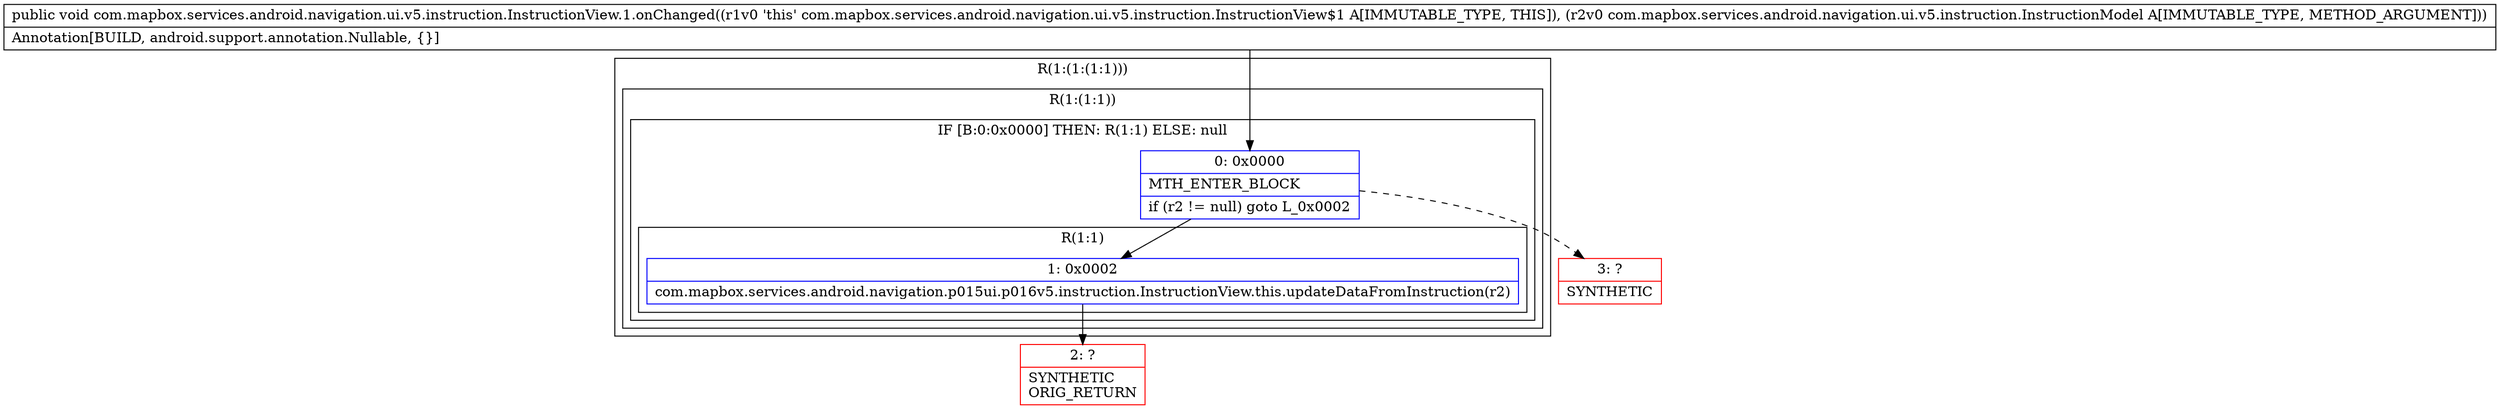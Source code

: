 digraph "CFG forcom.mapbox.services.android.navigation.ui.v5.instruction.InstructionView.1.onChanged(Lcom\/mapbox\/services\/android\/navigation\/ui\/v5\/instruction\/InstructionModel;)V" {
subgraph cluster_Region_2024132735 {
label = "R(1:(1:(1:1)))";
node [shape=record,color=blue];
subgraph cluster_Region_1639774865 {
label = "R(1:(1:1))";
node [shape=record,color=blue];
subgraph cluster_IfRegion_1593259376 {
label = "IF [B:0:0x0000] THEN: R(1:1) ELSE: null";
node [shape=record,color=blue];
Node_0 [shape=record,label="{0\:\ 0x0000|MTH_ENTER_BLOCK\l|if (r2 != null) goto L_0x0002\l}"];
subgraph cluster_Region_188556056 {
label = "R(1:1)";
node [shape=record,color=blue];
Node_1 [shape=record,label="{1\:\ 0x0002|com.mapbox.services.android.navigation.p015ui.p016v5.instruction.InstructionView.this.updateDataFromInstruction(r2)\l}"];
}
}
}
}
Node_2 [shape=record,color=red,label="{2\:\ ?|SYNTHETIC\lORIG_RETURN\l}"];
Node_3 [shape=record,color=red,label="{3\:\ ?|SYNTHETIC\l}"];
MethodNode[shape=record,label="{public void com.mapbox.services.android.navigation.ui.v5.instruction.InstructionView.1.onChanged((r1v0 'this' com.mapbox.services.android.navigation.ui.v5.instruction.InstructionView$1 A[IMMUTABLE_TYPE, THIS]), (r2v0 com.mapbox.services.android.navigation.ui.v5.instruction.InstructionModel A[IMMUTABLE_TYPE, METHOD_ARGUMENT]))  | Annotation[BUILD, android.support.annotation.Nullable, \{\}]\l}"];
MethodNode -> Node_0;
Node_0 -> Node_1;
Node_0 -> Node_3[style=dashed];
Node_1 -> Node_2;
}

